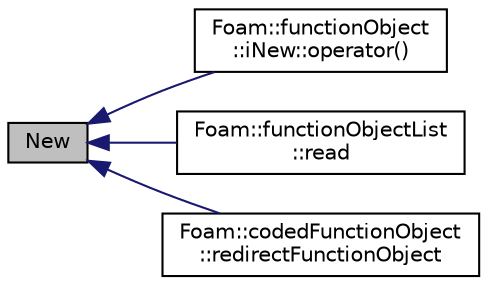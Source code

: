 digraph "New"
{
  bgcolor="transparent";
  edge [fontname="Helvetica",fontsize="10",labelfontname="Helvetica",labelfontsize="10"];
  node [fontname="Helvetica",fontsize="10",shape=record];
  rankdir="LR";
  Node1 [label="New",height=0.2,width=0.4,color="black", fillcolor="grey75", style="filled", fontcolor="black"];
  Node1 -> Node2 [dir="back",color="midnightblue",fontsize="10",style="solid",fontname="Helvetica"];
  Node2 [label="Foam::functionObject\l::iNew::operator()",height=0.2,width=0.4,color="black",URL="$a01067.html#a78b130a04412db3207f82d5b1d6ca769"];
  Node1 -> Node3 [dir="back",color="midnightblue",fontsize="10",style="solid",fontname="Helvetica"];
  Node3 [label="Foam::functionObjectList\l::read",height=0.2,width=0.4,color="black",URL="$a00869.html#af816873151ddb0126e98bb2f914d8ed5",tooltip="Read and set the function objects if their data have changed. "];
  Node1 -> Node4 [dir="back",color="midnightblue",fontsize="10",style="solid",fontname="Helvetica"];
  Node4 [label="Foam::codedFunctionObject\l::redirectFunctionObject",height=0.2,width=0.4,color="black",URL="$a00308.html#a7b9672a9398154b04567630f95510b2b",tooltip="Dynamically compiled functionObject. "];
}
